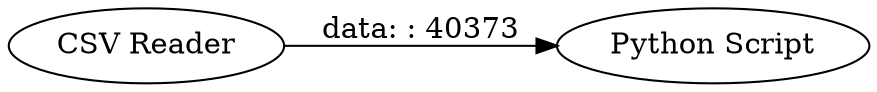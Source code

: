 digraph {
	"7156560855680757614_2" [label="CSV Reader"]
	"7156560855680757614_1" [label="Python Script"]
	"7156560855680757614_2" -> "7156560855680757614_1" [label="data: : 40373"]
	rankdir=LR
}
